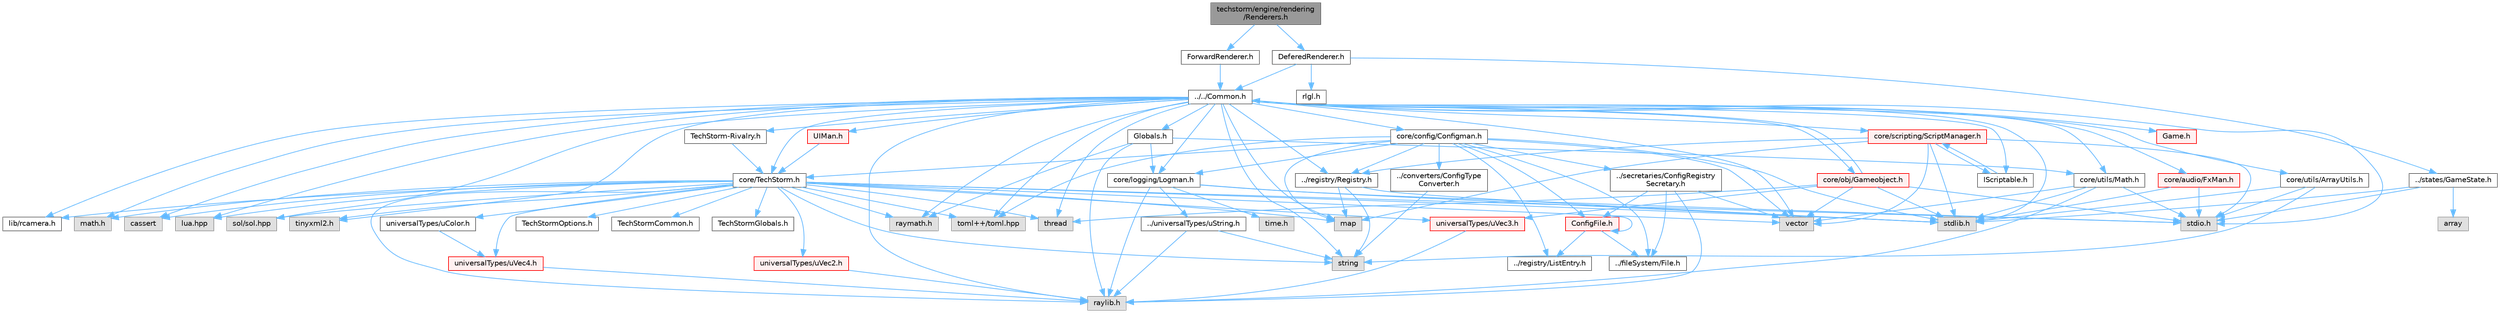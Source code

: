 digraph "techstorm/engine/rendering/Renderers.h"
{
 // LATEX_PDF_SIZE
  bgcolor="transparent";
  edge [fontname=Helvetica,fontsize=10,labelfontname=Helvetica,labelfontsize=10];
  node [fontname=Helvetica,fontsize=10,shape=box,height=0.2,width=0.4];
  Node1 [id="Node000001",label="techstorm/engine/rendering\l/Renderers.h",height=0.2,width=0.4,color="gray40", fillcolor="grey60", style="filled", fontcolor="black",tooltip=" "];
  Node1 -> Node2 [id="edge1_Node000001_Node000002",color="steelblue1",style="solid",tooltip=" "];
  Node2 [id="Node000002",label="ForwardRenderer.h",height=0.2,width=0.4,color="grey40", fillcolor="white", style="filled",URL="$engine_2rendering_2_forward_renderer_8h.html",tooltip=" "];
  Node2 -> Node3 [id="edge2_Node000002_Node000003",color="steelblue1",style="solid",tooltip=" "];
  Node3 [id="Node000003",label="../../Common.h",height=0.2,width=0.4,color="grey40", fillcolor="white", style="filled",URL="$_common_8h.html",tooltip=" "];
  Node3 -> Node4 [id="edge3_Node000003_Node000004",color="steelblue1",style="solid",tooltip=" "];
  Node4 [id="Node000004",label="raylib.h",height=0.2,width=0.4,color="grey60", fillcolor="#E0E0E0", style="filled",tooltip=" "];
  Node3 -> Node5 [id="edge4_Node000003_Node000005",color="steelblue1",style="solid",tooltip=" "];
  Node5 [id="Node000005",label="raymath.h",height=0.2,width=0.4,color="grey60", fillcolor="#E0E0E0", style="filled",tooltip=" "];
  Node3 -> Node6 [id="edge5_Node000003_Node000006",color="steelblue1",style="solid",tooltip=" "];
  Node6 [id="Node000006",label="lib/rcamera.h",height=0.2,width=0.4,color="grey40", fillcolor="white", style="filled",URL="$rcamera_8h.html",tooltip=" "];
  Node3 -> Node7 [id="edge6_Node000003_Node000007",color="steelblue1",style="solid",tooltip=" "];
  Node7 [id="Node000007",label="stdio.h",height=0.2,width=0.4,color="grey60", fillcolor="#E0E0E0", style="filled",tooltip=" "];
  Node3 -> Node8 [id="edge7_Node000003_Node000008",color="steelblue1",style="solid",tooltip=" "];
  Node8 [id="Node000008",label="stdlib.h",height=0.2,width=0.4,color="grey60", fillcolor="#E0E0E0", style="filled",tooltip=" "];
  Node3 -> Node9 [id="edge8_Node000003_Node000009",color="steelblue1",style="solid",tooltip=" "];
  Node9 [id="Node000009",label="string",height=0.2,width=0.4,color="grey60", fillcolor="#E0E0E0", style="filled",tooltip=" "];
  Node3 -> Node10 [id="edge9_Node000003_Node000010",color="steelblue1",style="solid",tooltip=" "];
  Node10 [id="Node000010",label="vector",height=0.2,width=0.4,color="grey60", fillcolor="#E0E0E0", style="filled",tooltip=" "];
  Node3 -> Node11 [id="edge10_Node000003_Node000011",color="steelblue1",style="solid",tooltip=" "];
  Node11 [id="Node000011",label="map",height=0.2,width=0.4,color="grey60", fillcolor="#E0E0E0", style="filled",tooltip=" "];
  Node3 -> Node12 [id="edge11_Node000003_Node000012",color="steelblue1",style="solid",tooltip=" "];
  Node12 [id="Node000012",label="thread",height=0.2,width=0.4,color="grey60", fillcolor="#E0E0E0", style="filled",tooltip=" "];
  Node3 -> Node13 [id="edge12_Node000003_Node000013",color="steelblue1",style="solid",tooltip=" "];
  Node13 [id="Node000013",label="math.h",height=0.2,width=0.4,color="grey60", fillcolor="#E0E0E0", style="filled",tooltip=" "];
  Node3 -> Node14 [id="edge13_Node000003_Node000014",color="steelblue1",style="solid",tooltip=" "];
  Node14 [id="Node000014",label="cassert",height=0.2,width=0.4,color="grey60", fillcolor="#E0E0E0", style="filled",tooltip=" "];
  Node3 -> Node15 [id="edge14_Node000003_Node000015",color="steelblue1",style="solid",tooltip=" "];
  Node15 [id="Node000015",label="lua.hpp",height=0.2,width=0.4,color="grey60", fillcolor="#E0E0E0", style="filled",tooltip=" "];
  Node3 -> Node16 [id="edge15_Node000003_Node000016",color="steelblue1",style="solid",tooltip=" "];
  Node16 [id="Node000016",label="sol/sol.hpp",height=0.2,width=0.4,color="grey60", fillcolor="#E0E0E0", style="filled",tooltip=" "];
  Node3 -> Node17 [id="edge16_Node000003_Node000017",color="steelblue1",style="solid",tooltip=" "];
  Node17 [id="Node000017",label="toml++/toml.hpp",height=0.2,width=0.4,color="grey60", fillcolor="#E0E0E0", style="filled",tooltip=" "];
  Node3 -> Node18 [id="edge17_Node000003_Node000018",color="steelblue1",style="solid",tooltip=" "];
  Node18 [id="Node000018",label="tinyxml2.h",height=0.2,width=0.4,color="grey60", fillcolor="#E0E0E0", style="filled",tooltip=" "];
  Node3 -> Node19 [id="edge18_Node000003_Node000019",color="steelblue1",style="solid",tooltip=" "];
  Node19 [id="Node000019",label="Globals.h",height=0.2,width=0.4,color="grey40", fillcolor="white", style="filled",URL="$_globals_8h.html",tooltip=" "];
  Node19 -> Node4 [id="edge19_Node000019_Node000004",color="steelblue1",style="solid",tooltip=" "];
  Node19 -> Node5 [id="edge20_Node000019_Node000005",color="steelblue1",style="solid",tooltip=" "];
  Node19 -> Node20 [id="edge21_Node000019_Node000020",color="steelblue1",style="solid",tooltip=" "];
  Node20 [id="Node000020",label="core/utils/Math.h",height=0.2,width=0.4,color="grey40", fillcolor="white", style="filled",URL="$core_2utils_2_math_8h.html",tooltip=" "];
  Node20 -> Node4 [id="edge22_Node000020_Node000004",color="steelblue1",style="solid",tooltip=" "];
  Node20 -> Node8 [id="edge23_Node000020_Node000008",color="steelblue1",style="solid",tooltip=" "];
  Node20 -> Node7 [id="edge24_Node000020_Node000007",color="steelblue1",style="solid",tooltip=" "];
  Node20 -> Node10 [id="edge25_Node000020_Node000010",color="steelblue1",style="solid",tooltip=" "];
  Node19 -> Node21 [id="edge26_Node000019_Node000021",color="steelblue1",style="solid",tooltip=" "];
  Node21 [id="Node000021",label="core/logging/Logman.h",height=0.2,width=0.4,color="grey40", fillcolor="white", style="filled",URL="$core_2logging_2_logman_8h.html",tooltip=" "];
  Node21 -> Node7 [id="edge27_Node000021_Node000007",color="steelblue1",style="solid",tooltip=" "];
  Node21 -> Node8 [id="edge28_Node000021_Node000008",color="steelblue1",style="solid",tooltip=" "];
  Node21 -> Node22 [id="edge29_Node000021_Node000022",color="steelblue1",style="solid",tooltip=" "];
  Node22 [id="Node000022",label="time.h",height=0.2,width=0.4,color="grey60", fillcolor="#E0E0E0", style="filled",tooltip=" "];
  Node21 -> Node4 [id="edge30_Node000021_Node000004",color="steelblue1",style="solid",tooltip=" "];
  Node21 -> Node23 [id="edge31_Node000021_Node000023",color="steelblue1",style="solid",tooltip=" "];
  Node23 [id="Node000023",label="../universalTypes/uString.h",height=0.2,width=0.4,color="grey40", fillcolor="white", style="filled",URL="$u_string_8h.html",tooltip=" "];
  Node23 -> Node9 [id="edge32_Node000023_Node000009",color="steelblue1",style="solid",tooltip=" "];
  Node23 -> Node4 [id="edge33_Node000023_Node000004",color="steelblue1",style="solid",tooltip=" "];
  Node3 -> Node24 [id="edge34_Node000003_Node000024",color="steelblue1",style="solid",tooltip=" "];
  Node24 [id="Node000024",label="core/TechStorm.h",height=0.2,width=0.4,color="grey40", fillcolor="white", style="filled",URL="$_tech_storm_8h.html",tooltip=" "];
  Node24 -> Node25 [id="edge35_Node000024_Node000025",color="steelblue1",style="solid",tooltip=" "];
  Node25 [id="Node000025",label="TechStormOptions.h",height=0.2,width=0.4,color="grey40", fillcolor="white", style="filled",URL="$_tech_storm_options_8h.html",tooltip=" "];
  Node24 -> Node26 [id="edge36_Node000024_Node000026",color="steelblue1",style="solid",tooltip=" "];
  Node26 [id="Node000026",label="TechStormCommon.h",height=0.2,width=0.4,color="grey40", fillcolor="white", style="filled",URL="$_tech_storm_common_8h.html",tooltip=" "];
  Node24 -> Node27 [id="edge37_Node000024_Node000027",color="steelblue1",style="solid",tooltip=" "];
  Node27 [id="Node000027",label="TechStormGlobals.h",height=0.2,width=0.4,color="grey40", fillcolor="white", style="filled",URL="$_tech_storm_globals_8h.html",tooltip=" "];
  Node24 -> Node4 [id="edge38_Node000024_Node000004",color="steelblue1",style="solid",tooltip=" "];
  Node24 -> Node5 [id="edge39_Node000024_Node000005",color="steelblue1",style="solid",tooltip=" "];
  Node24 -> Node6 [id="edge40_Node000024_Node000006",color="steelblue1",style="solid",tooltip=" "];
  Node24 -> Node7 [id="edge41_Node000024_Node000007",color="steelblue1",style="solid",tooltip=" "];
  Node24 -> Node8 [id="edge42_Node000024_Node000008",color="steelblue1",style="solid",tooltip=" "];
  Node24 -> Node10 [id="edge43_Node000024_Node000010",color="steelblue1",style="solid",tooltip=" "];
  Node24 -> Node9 [id="edge44_Node000024_Node000009",color="steelblue1",style="solid",tooltip=" "];
  Node24 -> Node11 [id="edge45_Node000024_Node000011",color="steelblue1",style="solid",tooltip=" "];
  Node24 -> Node12 [id="edge46_Node000024_Node000012",color="steelblue1",style="solid",tooltip=" "];
  Node24 -> Node13 [id="edge47_Node000024_Node000013",color="steelblue1",style="solid",tooltip=" "];
  Node24 -> Node14 [id="edge48_Node000024_Node000014",color="steelblue1",style="solid",tooltip=" "];
  Node24 -> Node15 [id="edge49_Node000024_Node000015",color="steelblue1",style="solid",tooltip=" "];
  Node24 -> Node16 [id="edge50_Node000024_Node000016",color="steelblue1",style="solid",tooltip=" "];
  Node24 -> Node17 [id="edge51_Node000024_Node000017",color="steelblue1",style="solid",tooltip=" "];
  Node24 -> Node18 [id="edge52_Node000024_Node000018",color="steelblue1",style="solid",tooltip=" "];
  Node24 -> Node28 [id="edge53_Node000024_Node000028",color="steelblue1",style="solid",tooltip=" "];
  Node28 [id="Node000028",label="universalTypes/uVec2.h",height=0.2,width=0.4,color="red", fillcolor="#FFF0F0", style="filled",URL="$u_vec2_8h.html",tooltip=" "];
  Node28 -> Node4 [id="edge54_Node000028_Node000004",color="steelblue1",style="solid",tooltip=" "];
  Node24 -> Node30 [id="edge55_Node000024_Node000030",color="steelblue1",style="solid",tooltip=" "];
  Node30 [id="Node000030",label="universalTypes/uVec3.h",height=0.2,width=0.4,color="red", fillcolor="#FFF0F0", style="filled",URL="$u_vec3_8h.html",tooltip=" "];
  Node30 -> Node4 [id="edge56_Node000030_Node000004",color="steelblue1",style="solid",tooltip=" "];
  Node24 -> Node32 [id="edge57_Node000024_Node000032",color="steelblue1",style="solid",tooltip=" "];
  Node32 [id="Node000032",label="universalTypes/uVec4.h",height=0.2,width=0.4,color="red", fillcolor="#FFF0F0", style="filled",URL="$u_vec4_8h.html",tooltip=" "];
  Node32 -> Node4 [id="edge58_Node000032_Node000004",color="steelblue1",style="solid",tooltip=" "];
  Node24 -> Node33 [id="edge59_Node000024_Node000033",color="steelblue1",style="solid",tooltip=" "];
  Node33 [id="Node000033",label="universalTypes/uColor.h",height=0.2,width=0.4,color="grey40", fillcolor="white", style="filled",URL="$u_color_8h.html",tooltip=" "];
  Node33 -> Node32 [id="edge60_Node000033_Node000032",color="steelblue1",style="solid",tooltip=" "];
  Node3 -> Node34 [id="edge61_Node000003_Node000034",color="steelblue1",style="solid",tooltip=" "];
  Node34 [id="Node000034",label="core/config/Configman.h",height=0.2,width=0.4,color="grey40", fillcolor="white", style="filled",URL="$core_2config_2_configman_8h.html",tooltip=" "];
  Node34 -> Node24 [id="edge62_Node000034_Node000024",color="steelblue1",style="solid",tooltip=" "];
  Node34 -> Node35 [id="edge63_Node000034_Node000035",color="steelblue1",style="solid",tooltip=" "];
  Node35 [id="Node000035",label="../fileSystem/File.h",height=0.2,width=0.4,color="grey40", fillcolor="white", style="filled",URL="$core_2file_system_2_file_8h.html",tooltip=" "];
  Node34 -> Node36 [id="edge64_Node000034_Node000036",color="steelblue1",style="solid",tooltip=" "];
  Node36 [id="Node000036",label="ConfigFile.h",height=0.2,width=0.4,color="red", fillcolor="#FFF0F0", style="filled",URL="$core_2config_2_config_file_8h.html",tooltip=" "];
  Node36 -> Node36 [id="edge65_Node000036_Node000036",color="steelblue1",style="solid",tooltip=" "];
  Node36 -> Node59 [id="edge66_Node000036_Node000059",color="steelblue1",style="solid",tooltip=" "];
  Node59 [id="Node000059",label="../registry/ListEntry.h",height=0.2,width=0.4,color="grey40", fillcolor="white", style="filled",URL="$core_2registry_2_list_entry_8h.html",tooltip=" "];
  Node36 -> Node35 [id="edge67_Node000036_Node000035",color="steelblue1",style="solid",tooltip=" "];
  Node34 -> Node60 [id="edge68_Node000034_Node000060",color="steelblue1",style="solid",tooltip=" "];
  Node60 [id="Node000060",label="../converters/ConfigType\lConverter.h",height=0.2,width=0.4,color="grey40", fillcolor="white", style="filled",URL="$core_2converters_2_config_type_converter_8h.html",tooltip=" "];
  Node60 -> Node9 [id="edge69_Node000060_Node000009",color="steelblue1",style="solid",tooltip=" "];
  Node34 -> Node61 [id="edge70_Node000034_Node000061",color="steelblue1",style="solid",tooltip=" "];
  Node61 [id="Node000061",label="../secretaries/ConfigRegistry\lSecretary.h",height=0.2,width=0.4,color="grey40", fillcolor="white", style="filled",URL="$core_2secretaries_2_config_registry_secretary_8h.html",tooltip=" "];
  Node61 -> Node4 [id="edge71_Node000061_Node000004",color="steelblue1",style="solid",tooltip=" "];
  Node61 -> Node10 [id="edge72_Node000061_Node000010",color="steelblue1",style="solid",tooltip=" "];
  Node61 -> Node35 [id="edge73_Node000061_Node000035",color="steelblue1",style="solid",tooltip=" "];
  Node61 -> Node36 [id="edge74_Node000061_Node000036",color="steelblue1",style="solid",tooltip=" "];
  Node34 -> Node59 [id="edge75_Node000034_Node000059",color="steelblue1",style="solid",tooltip=" "];
  Node34 -> Node21 [id="edge76_Node000034_Node000021",color="steelblue1",style="solid",tooltip=" "];
  Node34 -> Node62 [id="edge77_Node000034_Node000062",color="steelblue1",style="solid",tooltip=" "];
  Node62 [id="Node000062",label="../registry/Registry.h",height=0.2,width=0.4,color="grey40", fillcolor="white", style="filled",URL="$core_2registry_2_registry_8h.html",tooltip=" "];
  Node62 -> Node8 [id="edge78_Node000062_Node000008",color="steelblue1",style="solid",tooltip=" "];
  Node62 -> Node11 [id="edge79_Node000062_Node000011",color="steelblue1",style="solid",tooltip=" "];
  Node62 -> Node9 [id="edge80_Node000062_Node000009",color="steelblue1",style="solid",tooltip=" "];
  Node34 -> Node17 [id="edge81_Node000034_Node000017",color="steelblue1",style="solid",tooltip=" "];
  Node34 -> Node10 [id="edge82_Node000034_Node000010",color="steelblue1",style="solid",tooltip=" "];
  Node34 -> Node8 [id="edge83_Node000034_Node000008",color="steelblue1",style="solid",tooltip=" "];
  Node34 -> Node11 [id="edge84_Node000034_Node000011",color="steelblue1",style="solid",tooltip=" "];
  Node3 -> Node21 [id="edge85_Node000003_Node000021",color="steelblue1",style="solid",tooltip=" "];
  Node3 -> Node63 [id="edge86_Node000003_Node000063",color="steelblue1",style="solid",tooltip=" "];
  Node63 [id="Node000063",label="core/obj/Gameobject.h",height=0.2,width=0.4,color="red", fillcolor="#FFF0F0", style="filled",URL="$core_2obj_2_gameobject_8h.html",tooltip=" "];
  Node63 -> Node3 [id="edge87_Node000063_Node000003",color="steelblue1",style="solid",tooltip=" "];
  Node63 -> Node30 [id="edge88_Node000063_Node000030",color="steelblue1",style="solid",tooltip=" "];
  Node63 -> Node7 [id="edge89_Node000063_Node000007",color="steelblue1",style="solid",tooltip=" "];
  Node63 -> Node8 [id="edge90_Node000063_Node000008",color="steelblue1",style="solid",tooltip=" "];
  Node63 -> Node10 [id="edge91_Node000063_Node000010",color="steelblue1",style="solid",tooltip=" "];
  Node63 -> Node12 [id="edge92_Node000063_Node000012",color="steelblue1",style="solid",tooltip=" "];
  Node3 -> Node20 [id="edge93_Node000003_Node000020",color="steelblue1",style="solid",tooltip=" "];
  Node3 -> Node62 [id="edge94_Node000003_Node000062",color="steelblue1",style="solid",tooltip=" "];
  Node3 -> Node68 [id="edge95_Node000003_Node000068",color="steelblue1",style="solid",tooltip=" "];
  Node68 [id="Node000068",label="core/scripting/ScriptManager.h",height=0.2,width=0.4,color="red", fillcolor="#FFF0F0", style="filled",URL="$core_2scripting_2_script_manager_8h.html",tooltip=" "];
  Node68 -> Node7 [id="edge96_Node000068_Node000007",color="steelblue1",style="solid",tooltip=" "];
  Node68 -> Node8 [id="edge97_Node000068_Node000008",color="steelblue1",style="solid",tooltip=" "];
  Node68 -> Node10 [id="edge98_Node000068_Node000010",color="steelblue1",style="solid",tooltip=" "];
  Node68 -> Node11 [id="edge99_Node000068_Node000011",color="steelblue1",style="solid",tooltip=" "];
  Node68 -> Node69 [id="edge100_Node000068_Node000069",color="steelblue1",style="solid",tooltip=" "];
  Node69 [id="Node000069",label="IScriptable.h",height=0.2,width=0.4,color="grey40", fillcolor="white", style="filled",URL="$core_2scripting_2_i_scriptable_8h.html",tooltip=" "];
  Node69 -> Node68 [id="edge101_Node000069_Node000068",color="steelblue1",style="solid",tooltip=" "];
  Node68 -> Node62 [id="edge102_Node000068_Node000062",color="steelblue1",style="solid",tooltip=" "];
  Node3 -> Node69 [id="edge103_Node000003_Node000069",color="steelblue1",style="solid",tooltip=" "];
  Node3 -> Node76 [id="edge104_Node000003_Node000076",color="steelblue1",style="solid",tooltip=" "];
  Node76 [id="Node000076",label="core/utils/ArrayUtils.h",height=0.2,width=0.4,color="grey40", fillcolor="white", style="filled",URL="$core_2utils_2_array_utils_8h.html",tooltip=" "];
  Node76 -> Node7 [id="edge105_Node000076_Node000007",color="steelblue1",style="solid",tooltip=" "];
  Node76 -> Node8 [id="edge106_Node000076_Node000008",color="steelblue1",style="solid",tooltip=" "];
  Node76 -> Node9 [id="edge107_Node000076_Node000009",color="steelblue1",style="solid",tooltip=" "];
  Node3 -> Node77 [id="edge108_Node000003_Node000077",color="steelblue1",style="solid",tooltip=" "];
  Node77 [id="Node000077",label="core/audio/FxMan.h",height=0.2,width=0.4,color="red", fillcolor="#FFF0F0", style="filled",URL="$core_2audio_2_fx_man_8h.html",tooltip=" "];
  Node77 -> Node8 [id="edge109_Node000077_Node000008",color="steelblue1",style="solid",tooltip=" "];
  Node77 -> Node7 [id="edge110_Node000077_Node000007",color="steelblue1",style="solid",tooltip=" "];
  Node3 -> Node81 [id="edge111_Node000003_Node000081",color="steelblue1",style="solid",tooltip=" "];
  Node81 [id="Node000081",label="UIMan.h",height=0.2,width=0.4,color="red", fillcolor="#FFF0F0", style="filled",URL="$core_2ui_2_u_i_man_8h.html",tooltip=" "];
  Node81 -> Node24 [id="edge112_Node000081_Node000024",color="steelblue1",style="solid",tooltip=" "];
  Node3 -> Node87 [id="edge113_Node000003_Node000087",color="steelblue1",style="solid",tooltip=" "];
  Node87 [id="Node000087",label="TechStorm-Rivalry.h",height=0.2,width=0.4,color="grey40", fillcolor="white", style="filled",URL="$techstorm-rivalry_8h.html",tooltip=" "];
  Node87 -> Node24 [id="edge114_Node000087_Node000024",color="steelblue1",style="solid",tooltip=" "];
  Node3 -> Node88 [id="edge115_Node000003_Node000088",color="steelblue1",style="solid",tooltip=" "];
  Node88 [id="Node000088",label="Game.h",height=0.2,width=0.4,color="red", fillcolor="#FFF0F0", style="filled",URL="$_game_8h.html",tooltip=" "];
  Node1 -> Node124 [id="edge116_Node000001_Node000124",color="steelblue1",style="solid",tooltip=" "];
  Node124 [id="Node000124",label="DeferedRenderer.h",height=0.2,width=0.4,color="grey40", fillcolor="white", style="filled",URL="$engine_2rendering_2_defered_renderer_8h.html",tooltip=" "];
  Node124 -> Node3 [id="edge117_Node000124_Node000003",color="steelblue1",style="solid",tooltip=" "];
  Node124 -> Node125 [id="edge118_Node000124_Node000125",color="steelblue1",style="solid",tooltip=" "];
  Node125 [id="Node000125",label="../states/GameState.h",height=0.2,width=0.4,color="grey40", fillcolor="white", style="filled",URL="$engine_2states_2_game_state_8h.html",tooltip=" "];
  Node125 -> Node8 [id="edge119_Node000125_Node000008",color="steelblue1",style="solid",tooltip=" "];
  Node125 -> Node7 [id="edge120_Node000125_Node000007",color="steelblue1",style="solid",tooltip=" "];
  Node125 -> Node116 [id="edge121_Node000125_Node000116",color="steelblue1",style="solid",tooltip=" "];
  Node116 [id="Node000116",label="array",height=0.2,width=0.4,color="grey60", fillcolor="#E0E0E0", style="filled",tooltip=" "];
  Node124 -> Node112 [id="edge122_Node000124_Node000112",color="steelblue1",style="solid",tooltip=" "];
  Node112 [id="Node000112",label="rlgl.h",height=0.2,width=0.4,color="grey40", fillcolor="white", style="filled",URL="$rlgl_8h.html",tooltip=" "];
}
